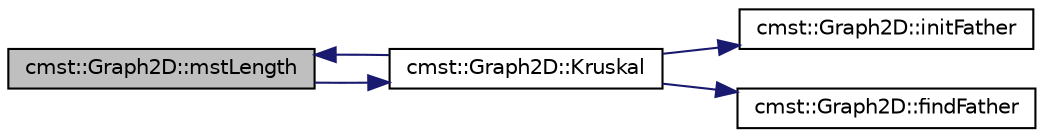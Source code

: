 digraph "cmst::Graph2D::mstLength"
{
  edge [fontname="Helvetica",fontsize="10",labelfontname="Helvetica",labelfontsize="10"];
  node [fontname="Helvetica",fontsize="10",shape=record];
  rankdir="LR";
  Node1 [label="cmst::Graph2D::mstLength",height=0.2,width=0.4,color="black", fillcolor="grey75", style="filled", fontcolor="black"];
  Node1 -> Node2 [color="midnightblue",fontsize="10",style="solid"];
  Node2 [label="cmst::Graph2D::Kruskal",height=0.2,width=0.4,color="black", fillcolor="white", style="filled",URL="$classcmst_1_1_graph2_d.html#ac3ce0434f4c42c2ed2b7c7861b32710f"];
  Node2 -> Node3 [color="midnightblue",fontsize="10",style="solid"];
  Node3 [label="cmst::Graph2D::initFather",height=0.2,width=0.4,color="black", fillcolor="white", style="filled",URL="$classcmst_1_1_graph2_d.html#a5de76dfe02b4a13e0d3fe9a5e7ea7285"];
  Node2 -> Node1 [color="midnightblue",fontsize="10",style="solid"];
  Node2 -> Node4 [color="midnightblue",fontsize="10",style="solid"];
  Node4 [label="cmst::Graph2D::findFather",height=0.2,width=0.4,color="black", fillcolor="white", style="filled",URL="$classcmst_1_1_graph2_d.html#a0b860daa24f288eea5f490e12fcb67e2"];
}
